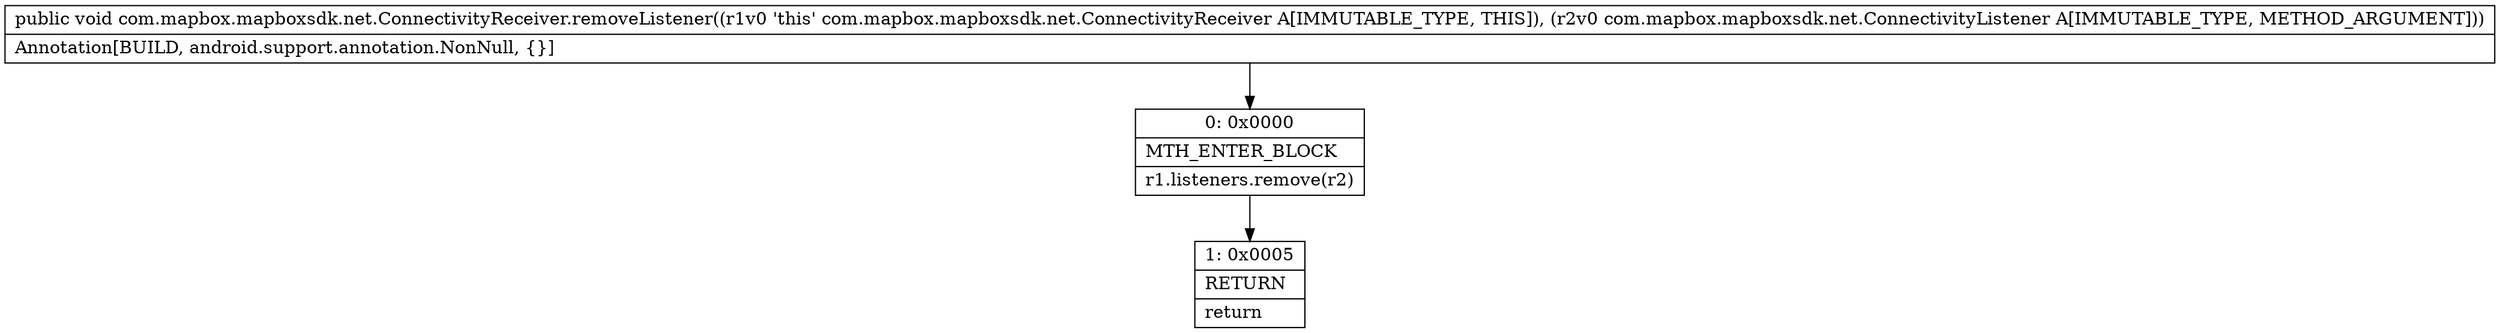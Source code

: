 digraph "CFG forcom.mapbox.mapboxsdk.net.ConnectivityReceiver.removeListener(Lcom\/mapbox\/mapboxsdk\/net\/ConnectivityListener;)V" {
Node_0 [shape=record,label="{0\:\ 0x0000|MTH_ENTER_BLOCK\l|r1.listeners.remove(r2)\l}"];
Node_1 [shape=record,label="{1\:\ 0x0005|RETURN\l|return\l}"];
MethodNode[shape=record,label="{public void com.mapbox.mapboxsdk.net.ConnectivityReceiver.removeListener((r1v0 'this' com.mapbox.mapboxsdk.net.ConnectivityReceiver A[IMMUTABLE_TYPE, THIS]), (r2v0 com.mapbox.mapboxsdk.net.ConnectivityListener A[IMMUTABLE_TYPE, METHOD_ARGUMENT]))  | Annotation[BUILD, android.support.annotation.NonNull, \{\}]\l}"];
MethodNode -> Node_0;
Node_0 -> Node_1;
}

